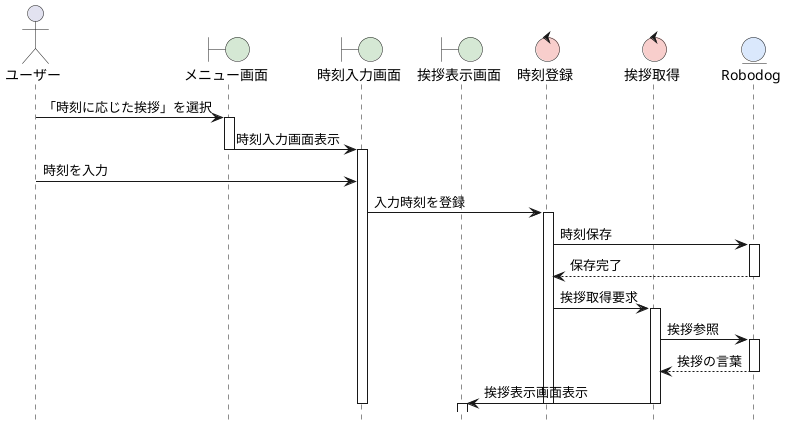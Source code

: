 @startuml RoboDogシステム-時刻に応じた挨拶シーケンス図
hide footbox
skinparam boundaryBackgroundColor #D5E8D4
skinparam controlBackgroundColor  #F8CECC
skinparam entityBackgroundColor   #DAE8FC

actor ユーザー as User
boundary メニュー画面 as Menu
boundary 時刻入力画面 as TimeInputScreen
boundary 挨拶表示画面 as GreetingScreen
control 時刻登録 as TimeRegister
control 挨拶取得 as GreetingGet
entity Robodog as Robodog

User -> Menu: 「時刻に応じた挨拶」を選択
activate Menu

Menu -> TimeInputScreen: 時刻入力画面表示
deactivate Menu
activate TimeInputScreen

User -> TimeInputScreen: 時刻を入力

TimeInputScreen -> TimeRegister: 入力時刻を登録
activate TimeRegister
TimeRegister -> Robodog: 時刻保存
activate Robodog
Robodog --> TimeRegister: 保存完了
deactivate Robodog

TimeRegister -> GreetingGet: 挨拶取得要求
activate GreetingGet
GreetingGet -> Robodog: 挨拶参照
activate Robodog
Robodog --> GreetingGet: 挨拶の言葉
deactivate Robodog

GreetingGet -> GreetingScreen: 挨拶表示画面表示
deactivate GreetingGet
deactivate TimeRegister
deactivate TimeInputScreen
activate GreetingScreen

@enduml